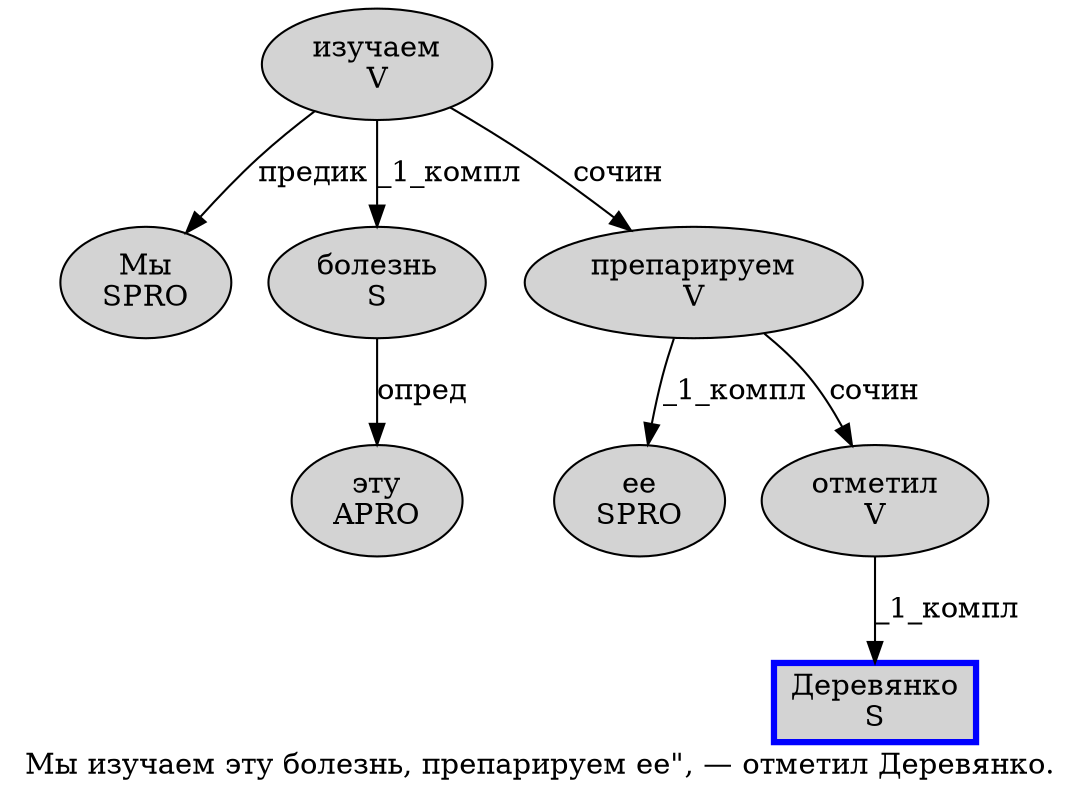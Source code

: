digraph SENTENCE_1045 {
	graph [label="Мы изучаем эту болезнь, препарируем ее\", — отметил Деревянко."]
	node [style=filled]
		0 [label="Мы
SPRO" color="" fillcolor=lightgray penwidth=1 shape=ellipse]
		1 [label="изучаем
V" color="" fillcolor=lightgray penwidth=1 shape=ellipse]
		2 [label="эту
APRO" color="" fillcolor=lightgray penwidth=1 shape=ellipse]
		3 [label="болезнь
S" color="" fillcolor=lightgray penwidth=1 shape=ellipse]
		5 [label="препарируем
V" color="" fillcolor=lightgray penwidth=1 shape=ellipse]
		6 [label="ее
SPRO" color="" fillcolor=lightgray penwidth=1 shape=ellipse]
		10 [label="отметил
V" color="" fillcolor=lightgray penwidth=1 shape=ellipse]
		11 [label="Деревянко
S" color=blue fillcolor=lightgray penwidth=3 shape=box]
			5 -> 6 [label="_1_компл"]
			5 -> 10 [label="сочин"]
			10 -> 11 [label="_1_компл"]
			1 -> 0 [label="предик"]
			1 -> 3 [label="_1_компл"]
			1 -> 5 [label="сочин"]
			3 -> 2 [label="опред"]
}